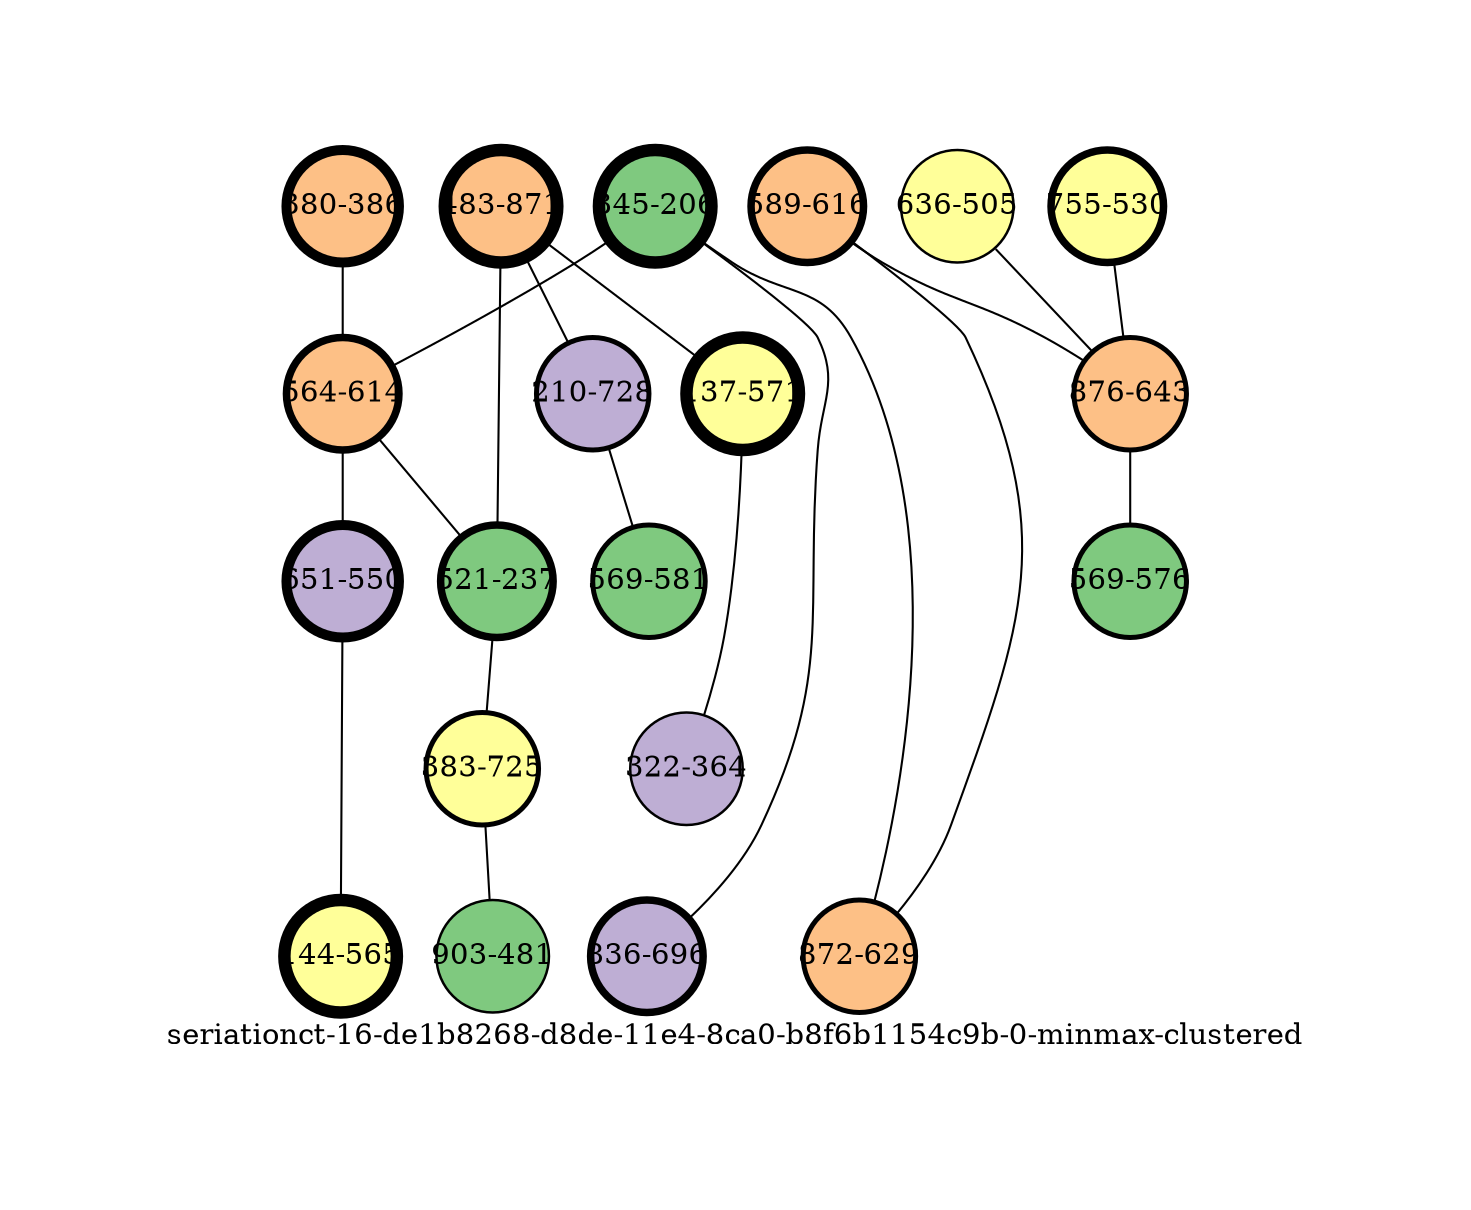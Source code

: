 strict graph "seriationct-16-de1b8268-d8de-11e4-8ca0-b8f6b1154c9b-0-minmax-clustered" {
labelloc=b;
ratio=auto;
pad="1.0";
label="seriationct-16-de1b8268-d8de-11e4-8ca0-b8f6b1154c9b-0-minmax-clustered";
node [width="0.75", style=filled, fixedsize=true, height="0.75", shape=circle, label=""];
0 [xCoordinate="386.0", appears_in_slice=4, yCoordinate="380.0", colorscheme=accent5, short_label="380-386", label="380-386", cluster_id=2, fillcolor=3, size="500.0", id=0, penwidth="4.8"];
1 [xCoordinate="871.0", appears_in_slice=5, yCoordinate="483.0", colorscheme=accent5, short_label="483-871", label="483-871", cluster_id=2, fillcolor=3, size="500.0", id=1, penwidth="6.0"];
2 [xCoordinate="505.0", appears_in_slice=1, yCoordinate="636.0", colorscheme=accent5, short_label="636-505", label="636-505", cluster_id=3, fillcolor=4, size="500.0", id=2, penwidth="1.2"];
3 [xCoordinate="206.0", appears_in_slice=5, yCoordinate="345.0", colorscheme=accent5, short_label="345-206", label="345-206", cluster_id=0, fillcolor=1, size="500.0", id=3, penwidth="6.0"];
4 [xCoordinate="616.0", appears_in_slice=3, yCoordinate="589.0", colorscheme=accent5, short_label="589-616", label="589-616", cluster_id=2, fillcolor=3, size="500.0", id=4, penwidth="3.6"];
5 [xCoordinate="614.0", appears_in_slice=3, yCoordinate="564.0", colorscheme=accent5, short_label="564-614", label="564-614", cluster_id=2, fillcolor=3, size="500.0", id=5, penwidth="3.6"];
6 [xCoordinate="530.0", appears_in_slice=3, yCoordinate="755.0", colorscheme=accent5, short_label="755-530", label="755-530", cluster_id=3, fillcolor=4, size="500.0", id=6, penwidth="3.6"];
7 [xCoordinate="550.0", appears_in_slice=4, yCoordinate="651.0", colorscheme=accent5, short_label="651-550", label="651-550", cluster_id=1, fillcolor=2, size="500.0", id=7, penwidth="4.8"];
8 [xCoordinate="728.0", appears_in_slice=2, yCoordinate="210.0", colorscheme=accent5, short_label="210-728", label="210-728", cluster_id=1, fillcolor=2, size="500.0", id=8, penwidth="2.4"];
9 [xCoordinate="237.0", appears_in_slice=3, yCoordinate="521.0", colorscheme=accent5, short_label="521-237", label="521-237", cluster_id=0, fillcolor=1, size="500.0", id=16, penwidth="3.6"];
10 [xCoordinate="643.0", appears_in_slice=2, yCoordinate="876.0", colorscheme=accent5, short_label="876-643", label="876-643", cluster_id=2, fillcolor=3, size="500.0", id=11, penwidth="2.4"];
11 [xCoordinate="571.0", appears_in_slice=5, yCoordinate="137.0", colorscheme=accent5, short_label="137-571", label="137-571", cluster_id=3, fillcolor=4, size="500.0", id=15, penwidth="6.0"];
12 [xCoordinate="364.0", appears_in_slice=1, yCoordinate="322.0", colorscheme=accent5, short_label="322-364", label="322-364", cluster_id=1, fillcolor=2, size="500.0", id=12, penwidth="1.2"];
13 [xCoordinate="725.0", appears_in_slice=2, yCoordinate="383.0", colorscheme=accent5, short_label="383-725", label="383-725", cluster_id=3, fillcolor=4, size="500.0", id=13, penwidth="2.4"];
14 [xCoordinate="629.0", appears_in_slice=2, yCoordinate="872.0", colorscheme=accent5, short_label="872-629", label="872-629", cluster_id=2, fillcolor=3, size="500.0", id=10, penwidth="2.4"];
15 [xCoordinate="565.0", appears_in_slice=5, yCoordinate="144.0", colorscheme=accent5, short_label="144-565", label="144-565", cluster_id=3, fillcolor=4, size="500.0", id=14, penwidth="6.0"];
16 [xCoordinate="696.0", appears_in_slice=3, yCoordinate="836.0", colorscheme=accent5, short_label="836-696", label="836-696", cluster_id=1, fillcolor=2, size="500.0", id=17, penwidth="3.6"];
17 [xCoordinate="481.0", appears_in_slice=1, yCoordinate="903.0", colorscheme=accent5, short_label="903-481", label="903-481", cluster_id=0, fillcolor=1, size="500.0", id=18, penwidth="1.2"];
18 [xCoordinate="576.0", appears_in_slice=2, yCoordinate="569.0", colorscheme=accent5, short_label="569-576", label="569-576", cluster_id=0, fillcolor=1, size="500.0", id=19, penwidth="2.4"];
19 [xCoordinate="581.0", appears_in_slice=2, yCoordinate="569.0", colorscheme=accent5, short_label="569-581", label="569-581", cluster_id=0, fillcolor=1, size="500.0", id=9, penwidth="2.4"];
0 -- 5  [inverseweight="3.85666560463", weight="0.25929134193"];
1 -- 8  [inverseweight="3.31351155203", weight="0.301794632159"];
1 -- 9  [inverseweight="2.94066774855", weight="0.340058818442"];
1 -- 11  [inverseweight="21.556530678", weight="0.046389654019"];
2 -- 10  [inverseweight="3.35547799437", weight="0.298020133548"];
3 -- 16  [inverseweight="2.27710691721", weight="0.439153731625"];
3 -- 5  [inverseweight="2.46218798207", weight="0.406142832018"];
3 -- 14  [inverseweight="2.30280301976", weight="0.434253382255"];
4 -- 10  [inverseweight="2.5186440047", weight="0.397039040902"];
4 -- 14  [inverseweight="3.35850449268", weight="0.297751574303"];
5 -- 9  [inverseweight="16.0540324767", weight="0.0622896460096"];
5 -- 7  [inverseweight="3.73321493423", weight="0.267865637961"];
6 -- 10  [inverseweight="2.79473565175", weight="0.357815594965"];
7 -- 15  [inverseweight="2.89399540087", weight="0.345543050863"];
8 -- 19  [inverseweight="21.9687387582", weight="0.045519226707"];
9 -- 13  [inverseweight="2.39149603685", weight="0.418148299052"];
10 -- 18  [inverseweight="20.4124145232", weight="0.0489897948557"];
11 -- 12  [inverseweight="3.03392696236", weight="0.329605825191"];
13 -- 17  [inverseweight="1.87967268275", weight="0.532007518744"];
}
